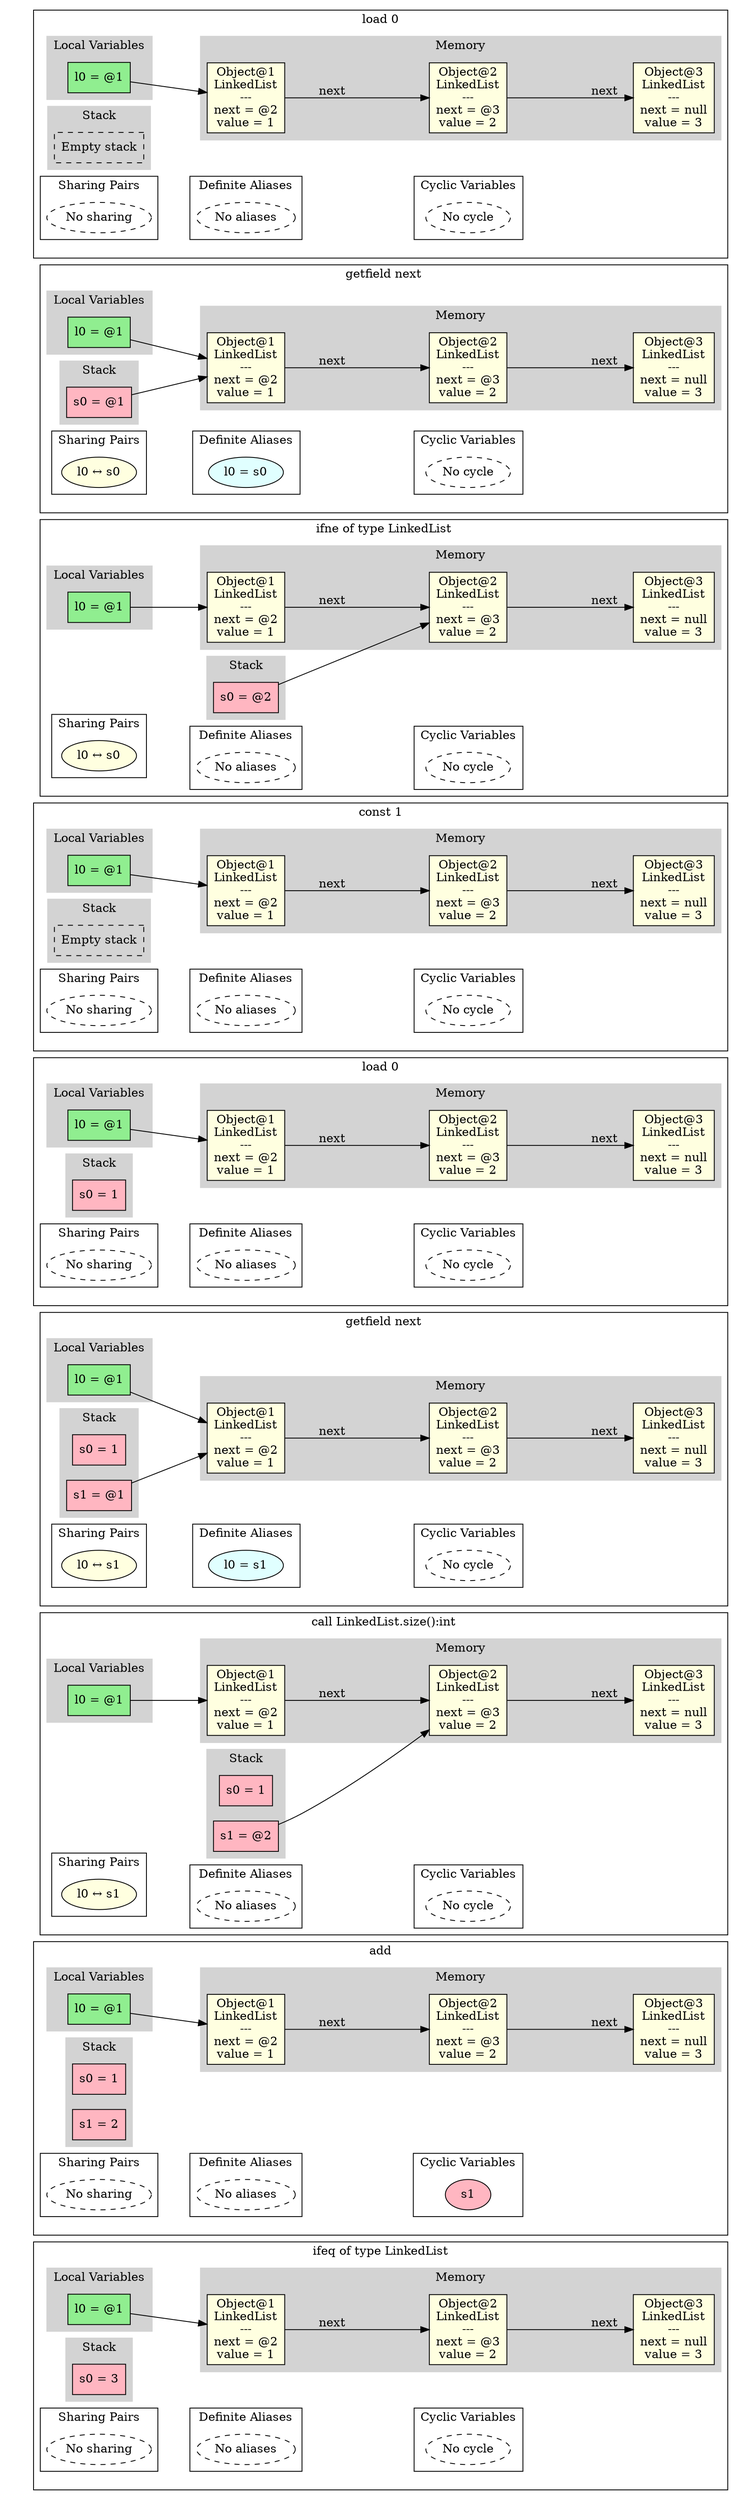 digraph MemoryGraph {
 node [shape=box, style=filled, fillcolor=lightblue];
 rankdir=LR;

 // Invisible anchor subgraph
 subgraph cluster_anchor {
 style=invis;
 anchor [style=invis, shape=point, width=0, height=0];
 }

 // Starting point for subgraph ordering
 anchor_start [style=invis, shape=point];

 anchor_519716165702577 [style=invis, shape=point];
 anchor_start -> anchor_519716165702577 [style=invis];
 anchor_start = anchor_519716165702577;

 subgraph cluster_519716165702577 {
 anchor_519716165702577 [style=invis];
 label="load 0";
 subgraph cluster_locals_519716165702577 {
 label="Local Variables";
 style=filled;
 color=lightgrey;
 node [style=filled, fillcolor=lightgreen];
 "l0_519716165702577" [label="l0 = @1"];
 }

 subgraph cluster_stack_519716165702577 {
 label="Stack";
 style=filled;
 color=lightgrey;
 node [style=filled, fillcolor=lightpink];
 "empty_stack_519716165702577" [label="Empty stack", style=dashed, fillcolor=white];
 }

 subgraph cluster_memory_519716165702577 {
 label="Memory";
 style=filled;
 color=lightgrey;
 node [style=filled, fillcolor=lightyellow];
 "obj1_519716165702577" [label="Object@1\nLinkedList\n---\nnext = @2\nvalue = 1\n"];
 "obj2_519716165702577" [label="Object@2\nLinkedList\n---\nnext = @3\nvalue = 2\n"];
 "obj3_519716165702577" [label="Object@3\nLinkedList\n---\nnext = null\nvalue = 3\n"];
 }

 "l0_519716165702577" -> "obj1_519716165702577";
 "obj1_519716165702577" -> "obj2_519716165702577" [label="next"];
 "obj2_519716165702577" -> "obj3_519716165702577" [label="next"];

 // Sharing pairs
 subgraph cluster_sharing_519716165702577 {
 label="Sharing Pairs";
 node [shape=ellipse, style=filled, fillcolor=lightyellow];
 "empty_sharing_519716165702577" [label="No sharing", style=dashed, fillcolor=white];
 }

    // Alias pairs
    subgraph cluster_aliases_519716165702577 {
      label="Definite Aliases";
      node [shape=ellipse, style=filled, fillcolor=lightcyan];
      "empty_alias_519716165702577" [label="No aliases", style=dashed, fillcolor=white];
    }

 // Cyclic variables
 subgraph cluster_cyclic_519716165702577 {
 label="Cyclic Variables";
 node [shape=ellipse];
 "empty_cyclic_519716165702577" [label="No cycle", style=dashed, fillcolor=white];
 }
 // Invisible edge for horizontal alignment
 "empty_sharing_519716165702577" -> "empty_alias_519716165702577" [style=invis, weight=10];
 // Invisible edge for horizontal alignment
 "empty_alias_519716165702577" -> "empty_cyclic_519716165702577" [style=invis, weight=10];
 }
 anchor_519716170522039 [style=invis, shape=point];
 anchor_start -> anchor_519716170522039 [style=invis];
 anchor_start = anchor_519716170522039;

 subgraph cluster_519716170522039 {
 anchor_519716170522039 [style=invis];
 label="getfield next";
 subgraph cluster_locals_519716170522039 {
 label="Local Variables";
 style=filled;
 color=lightgrey;
 node [style=filled, fillcolor=lightgreen];
 "l0_519716170522039" [label="l0 = @1"];
 }

 subgraph cluster_stack_519716170522039 {
 label="Stack";
 style=filled;
 color=lightgrey;
 node [style=filled, fillcolor=lightpink];
 "s0_519716170522039" [label="s0 = @1"];
 }

 subgraph cluster_memory_519716170522039 {
 label="Memory";
 style=filled;
 color=lightgrey;
 node [style=filled, fillcolor=lightyellow];
 "obj1_519716170522039" [label="Object@1\nLinkedList\n---\nnext = @2\nvalue = 1\n"];
 "obj2_519716170522039" [label="Object@2\nLinkedList\n---\nnext = @3\nvalue = 2\n"];
 "obj3_519716170522039" [label="Object@3\nLinkedList\n---\nnext = null\nvalue = 3\n"];
 }

 "l0_519716170522039" -> "obj1_519716170522039";
 "s0_519716170522039" -> "obj1_519716170522039";
 "obj1_519716170522039" -> "obj2_519716170522039" [label="next"];
 "obj2_519716170522039" -> "obj3_519716170522039" [label="next"];

 // Sharing pairs
 subgraph cluster_sharing_519716170522039 {
 label="Sharing Pairs";
 node [shape=ellipse, style=filled, fillcolor=lightyellow];
 "pair0_519716170522039" [label="l0 ↔ s0"];
 }

    // Alias pairs
    subgraph cluster_aliases_519716170522039 {
      label="Definite Aliases";
      node [shape=ellipse, style=filled, fillcolor=lightcyan];
      "alias0_519716170522039" [label="l0 = s0"];
    }

 // Cyclic variables
 subgraph cluster_cyclic_519716170522039 {
 label="Cyclic Variables";
 node [shape=ellipse];
 "empty_cyclic_519716170522039" [label="No cycle", style=dashed, fillcolor=white];
 }
 // Invisible edge for horizontal alignment
 "pair0_519716170522039" -> "alias0_519716170522039" [style=invis, weight=10];
 // Invisible edge for horizontal alignment
 "alias0_519716170522039" -> "empty_cyclic_519716170522039" [style=invis, weight=10];
 }
 anchor_519716171326358 [style=invis, shape=point];
 anchor_start -> anchor_519716171326358 [style=invis];
 anchor_start = anchor_519716171326358;

 subgraph cluster_519716171326358 {
 anchor_519716171326358 [style=invis];
 label="ifne of type LinkedList";
 subgraph cluster_locals_519716171326358 {
 label="Local Variables";
 style=filled;
 color=lightgrey;
 node [style=filled, fillcolor=lightgreen];
 "l0_519716171326358" [label="l0 = @1"];
 }

 subgraph cluster_stack_519716171326358 {
 label="Stack";
 style=filled;
 color=lightgrey;
 node [style=filled, fillcolor=lightpink];
 "s0_519716171326358" [label="s0 = @2"];
 }

 subgraph cluster_memory_519716171326358 {
 label="Memory";
 style=filled;
 color=lightgrey;
 node [style=filled, fillcolor=lightyellow];
 "obj1_519716171326358" [label="Object@1\nLinkedList\n---\nnext = @2\nvalue = 1\n"];
 "obj2_519716171326358" [label="Object@2\nLinkedList\n---\nnext = @3\nvalue = 2\n"];
 "obj3_519716171326358" [label="Object@3\nLinkedList\n---\nnext = null\nvalue = 3\n"];
 }

 "l0_519716171326358" -> "obj1_519716171326358";
 "s0_519716171326358" -> "obj2_519716171326358";
 "obj1_519716171326358" -> "obj2_519716171326358" [label="next"];
 "obj2_519716171326358" -> "obj3_519716171326358" [label="next"];

 // Sharing pairs
 subgraph cluster_sharing_519716171326358 {
 label="Sharing Pairs";
 node [shape=ellipse, style=filled, fillcolor=lightyellow];
 "pair0_519716171326358" [label="l0 ↔ s0"];
 }

    // Alias pairs
    subgraph cluster_aliases_519716171326358 {
      label="Definite Aliases";
      node [shape=ellipse, style=filled, fillcolor=lightcyan];
      "empty_alias_519716171326358" [label="No aliases", style=dashed, fillcolor=white];
    }

 // Cyclic variables
 subgraph cluster_cyclic_519716171326358 {
 label="Cyclic Variables";
 node [shape=ellipse];
 "empty_cyclic_519716171326358" [label="No cycle", style=dashed, fillcolor=white];
 }
 // Invisible edge for horizontal alignment
 "pair0_519716171326358" -> "empty_alias_519716171326358" [style=invis, weight=10];
 // Invisible edge for horizontal alignment
 "empty_alias_519716171326358" -> "empty_cyclic_519716171326358" [style=invis, weight=10];
 }
 anchor_519716175513038 [style=invis, shape=point];
 anchor_start -> anchor_519716175513038 [style=invis];
 anchor_start = anchor_519716175513038;

 subgraph cluster_519716175513038 {
 anchor_519716175513038 [style=invis];
 label="const 1";
 subgraph cluster_locals_519716175513038 {
 label="Local Variables";
 style=filled;
 color=lightgrey;
 node [style=filled, fillcolor=lightgreen];
 "l0_519716175513038" [label="l0 = @1"];
 }

 subgraph cluster_stack_519716175513038 {
 label="Stack";
 style=filled;
 color=lightgrey;
 node [style=filled, fillcolor=lightpink];
 "empty_stack_519716175513038" [label="Empty stack", style=dashed, fillcolor=white];
 }

 subgraph cluster_memory_519716175513038 {
 label="Memory";
 style=filled;
 color=lightgrey;
 node [style=filled, fillcolor=lightyellow];
 "obj1_519716175513038" [label="Object@1\nLinkedList\n---\nnext = @2\nvalue = 1\n"];
 "obj2_519716175513038" [label="Object@2\nLinkedList\n---\nnext = @3\nvalue = 2\n"];
 "obj3_519716175513038" [label="Object@3\nLinkedList\n---\nnext = null\nvalue = 3\n"];
 }

 "l0_519716175513038" -> "obj1_519716175513038";
 "obj1_519716175513038" -> "obj2_519716175513038" [label="next"];
 "obj2_519716175513038" -> "obj3_519716175513038" [label="next"];

 // Sharing pairs
 subgraph cluster_sharing_519716175513038 {
 label="Sharing Pairs";
 node [shape=ellipse, style=filled, fillcolor=lightyellow];
 "empty_sharing_519716175513038" [label="No sharing", style=dashed, fillcolor=white];
 }

    // Alias pairs
    subgraph cluster_aliases_519716175513038 {
      label="Definite Aliases";
      node [shape=ellipse, style=filled, fillcolor=lightcyan];
      "empty_alias_519716175513038" [label="No aliases", style=dashed, fillcolor=white];
    }

 // Cyclic variables
 subgraph cluster_cyclic_519716175513038 {
 label="Cyclic Variables";
 node [shape=ellipse];
 "empty_cyclic_519716175513038" [label="No cycle", style=dashed, fillcolor=white];
 }
 // Invisible edge for horizontal alignment
 "empty_sharing_519716175513038" -> "empty_alias_519716175513038" [style=invis, weight=10];
 // Invisible edge for horizontal alignment
 "empty_alias_519716175513038" -> "empty_cyclic_519716175513038" [style=invis, weight=10];
 }
 anchor_519716178438092 [style=invis, shape=point];
 anchor_start -> anchor_519716178438092 [style=invis];
 anchor_start = anchor_519716178438092;

 subgraph cluster_519716178438092 {
 anchor_519716178438092 [style=invis];
 label="load 0";
 subgraph cluster_locals_519716178438092 {
 label="Local Variables";
 style=filled;
 color=lightgrey;
 node [style=filled, fillcolor=lightgreen];
 "l0_519716178438092" [label="l0 = @1"];
 }

 subgraph cluster_stack_519716178438092 {
 label="Stack";
 style=filled;
 color=lightgrey;
 node [style=filled, fillcolor=lightpink];
 "s0_519716178438092" [label="s0 = 1"];
 }

 subgraph cluster_memory_519716178438092 {
 label="Memory";
 style=filled;
 color=lightgrey;
 node [style=filled, fillcolor=lightyellow];
 "obj1_519716178438092" [label="Object@1\nLinkedList\n---\nnext = @2\nvalue = 1\n"];
 "obj2_519716178438092" [label="Object@2\nLinkedList\n---\nnext = @3\nvalue = 2\n"];
 "obj3_519716178438092" [label="Object@3\nLinkedList\n---\nnext = null\nvalue = 3\n"];
 }

 "l0_519716178438092" -> "obj1_519716178438092";
 "obj1_519716178438092" -> "obj2_519716178438092" [label="next"];
 "obj2_519716178438092" -> "obj3_519716178438092" [label="next"];

 // Sharing pairs
 subgraph cluster_sharing_519716178438092 {
 label="Sharing Pairs";
 node [shape=ellipse, style=filled, fillcolor=lightyellow];
 "empty_sharing_519716178438092" [label="No sharing", style=dashed, fillcolor=white];
 }

    // Alias pairs
    subgraph cluster_aliases_519716178438092 {
      label="Definite Aliases";
      node [shape=ellipse, style=filled, fillcolor=lightcyan];
      "empty_alias_519716178438092" [label="No aliases", style=dashed, fillcolor=white];
    }

 // Cyclic variables
 subgraph cluster_cyclic_519716178438092 {
 label="Cyclic Variables";
 node [shape=ellipse];
 "empty_cyclic_519716178438092" [label="No cycle", style=dashed, fillcolor=white];
 }
 // Invisible edge for horizontal alignment
 "empty_sharing_519716178438092" -> "empty_alias_519716178438092" [style=invis, weight=10];
 // Invisible edge for horizontal alignment
 "empty_alias_519716178438092" -> "empty_cyclic_519716178438092" [style=invis, weight=10];
 }
 anchor_519716190259492 [style=invis, shape=point];
 anchor_start -> anchor_519716190259492 [style=invis];
 anchor_start = anchor_519716190259492;

 subgraph cluster_519716190259492 {
 anchor_519716190259492 [style=invis];
 label="getfield next";
 subgraph cluster_locals_519716190259492 {
 label="Local Variables";
 style=filled;
 color=lightgrey;
 node [style=filled, fillcolor=lightgreen];
 "l0_519716190259492" [label="l0 = @1"];
 }

 subgraph cluster_stack_519716190259492 {
 label="Stack";
 style=filled;
 color=lightgrey;
 node [style=filled, fillcolor=lightpink];
 "s0_519716190259492" [label="s0 = 1"];
 "s1_519716190259492" [label="s1 = @1"];
 }

 subgraph cluster_memory_519716190259492 {
 label="Memory";
 style=filled;
 color=lightgrey;
 node [style=filled, fillcolor=lightyellow];
 "obj1_519716190259492" [label="Object@1\nLinkedList\n---\nnext = @2\nvalue = 1\n"];
 "obj2_519716190259492" [label="Object@2\nLinkedList\n---\nnext = @3\nvalue = 2\n"];
 "obj3_519716190259492" [label="Object@3\nLinkedList\n---\nnext = null\nvalue = 3\n"];
 }

 "l0_519716190259492" -> "obj1_519716190259492";
 "s1_519716190259492" -> "obj1_519716190259492";
 "obj1_519716190259492" -> "obj2_519716190259492" [label="next"];
 "obj2_519716190259492" -> "obj3_519716190259492" [label="next"];

 // Sharing pairs
 subgraph cluster_sharing_519716190259492 {
 label="Sharing Pairs";
 node [shape=ellipse, style=filled, fillcolor=lightyellow];
 "pair0_519716190259492" [label="l0 ↔ s1"];
 }

    // Alias pairs
    subgraph cluster_aliases_519716190259492 {
      label="Definite Aliases";
      node [shape=ellipse, style=filled, fillcolor=lightcyan];
      "alias0_519716190259492" [label="l0 = s1"];
    }

 // Cyclic variables
 subgraph cluster_cyclic_519716190259492 {
 label="Cyclic Variables";
 node [shape=ellipse];
 "empty_cyclic_519716190259492" [label="No cycle", style=dashed, fillcolor=white];
 }
 // Invisible edge for horizontal alignment
 "pair0_519716190259492" -> "alias0_519716190259492" [style=invis, weight=10];
 // Invisible edge for horizontal alignment
 "alias0_519716190259492" -> "empty_cyclic_519716190259492" [style=invis, weight=10];
 }
 anchor_519716211018895 [style=invis, shape=point];
 anchor_start -> anchor_519716211018895 [style=invis];
 anchor_start = anchor_519716211018895;

 subgraph cluster_519716211018895 {
 anchor_519716211018895 [style=invis];
 label="call LinkedList.size():int";
 subgraph cluster_locals_519716211018895 {
 label="Local Variables";
 style=filled;
 color=lightgrey;
 node [style=filled, fillcolor=lightgreen];
 "l0_519716211018895" [label="l0 = @1"];
 }

 subgraph cluster_stack_519716211018895 {
 label="Stack";
 style=filled;
 color=lightgrey;
 node [style=filled, fillcolor=lightpink];
 "s0_519716211018895" [label="s0 = 1"];
 "s1_519716211018895" [label="s1 = @2"];
 }

 subgraph cluster_memory_519716211018895 {
 label="Memory";
 style=filled;
 color=lightgrey;
 node [style=filled, fillcolor=lightyellow];
 "obj1_519716211018895" [label="Object@1\nLinkedList\n---\nnext = @2\nvalue = 1\n"];
 "obj2_519716211018895" [label="Object@2\nLinkedList\n---\nnext = @3\nvalue = 2\n"];
 "obj3_519716211018895" [label="Object@3\nLinkedList\n---\nnext = null\nvalue = 3\n"];
 }

 "l0_519716211018895" -> "obj1_519716211018895";
 "s1_519716211018895" -> "obj2_519716211018895";
 "obj1_519716211018895" -> "obj2_519716211018895" [label="next"];
 "obj2_519716211018895" -> "obj3_519716211018895" [label="next"];

 // Sharing pairs
 subgraph cluster_sharing_519716211018895 {
 label="Sharing Pairs";
 node [shape=ellipse, style=filled, fillcolor=lightyellow];
 "pair0_519716211018895" [label="l0 ↔ s1"];
 }

    // Alias pairs
    subgraph cluster_aliases_519716211018895 {
      label="Definite Aliases";
      node [shape=ellipse, style=filled, fillcolor=lightcyan];
      "empty_alias_519716211018895" [label="No aliases", style=dashed, fillcolor=white];
    }

 // Cyclic variables
 subgraph cluster_cyclic_519716211018895 {
 label="Cyclic Variables";
 node [shape=ellipse];
 "empty_cyclic_519716211018895" [label="No cycle", style=dashed, fillcolor=white];
 }
 // Invisible edge for horizontal alignment
 "pair0_519716211018895" -> "empty_alias_519716211018895" [style=invis, weight=10];
 // Invisible edge for horizontal alignment
 "empty_alias_519716211018895" -> "empty_cyclic_519716211018895" [style=invis, weight=10];
 }
 anchor_519716212034387 [style=invis, shape=point];
 anchor_start -> anchor_519716212034387 [style=invis];
 anchor_start = anchor_519716212034387;

 subgraph cluster_519716212034387 {
 anchor_519716212034387 [style=invis];
 label="add";
 subgraph cluster_locals_519716212034387 {
 label="Local Variables";
 style=filled;
 color=lightgrey;
 node [style=filled, fillcolor=lightgreen];
 "l0_519716212034387" [label="l0 = @1"];
 }

 subgraph cluster_stack_519716212034387 {
 label="Stack";
 style=filled;
 color=lightgrey;
 node [style=filled, fillcolor=lightpink];
 "s0_519716212034387" [label="s0 = 1"];
 "s1_519716212034387" [label="s1 = 2"];
 }

 subgraph cluster_memory_519716212034387 {
 label="Memory";
 style=filled;
 color=lightgrey;
 node [style=filled, fillcolor=lightyellow];
 "obj1_519716212034387" [label="Object@1\nLinkedList\n---\nnext = @2\nvalue = 1\n"];
 "obj2_519716212034387" [label="Object@2\nLinkedList\n---\nnext = @3\nvalue = 2\n"];
 "obj3_519716212034387" [label="Object@3\nLinkedList\n---\nnext = null\nvalue = 3\n"];
 }

 "l0_519716212034387" -> "obj1_519716212034387";
 "obj1_519716212034387" -> "obj2_519716212034387" [label="next"];
 "obj2_519716212034387" -> "obj3_519716212034387" [label="next"];

 // Sharing pairs
 subgraph cluster_sharing_519716212034387 {
 label="Sharing Pairs";
 node [shape=ellipse, style=filled, fillcolor=lightyellow];
 "empty_sharing_519716212034387" [label="No sharing", style=dashed, fillcolor=white];
 }

    // Alias pairs
    subgraph cluster_aliases_519716212034387 {
      label="Definite Aliases";
      node [shape=ellipse, style=filled, fillcolor=lightcyan];
      "empty_alias_519716212034387" [label="No aliases", style=dashed, fillcolor=white];
    }

 // Cyclic variables
 subgraph cluster_cyclic_519716212034387 {
 label="Cyclic Variables";
 node [shape=ellipse];
 "cyclic0_519716212034387" [label="s1", style=filled, fillcolor=lightpink];
 }
 // Invisible edge for horizontal alignment
 "empty_sharing_519716212034387" -> "empty_alias_519716212034387" [style=invis, weight=10];
 // Invisible edge for horizontal alignment
 "empty_alias_519716212034387" -> "cyclic0_519716212034387" [style=invis, weight=10];
 }
 anchor_519716212989769 [style=invis, shape=point];
 anchor_start -> anchor_519716212989769 [style=invis];
 anchor_start = anchor_519716212989769;

 subgraph cluster_519716212989769 {
 anchor_519716212989769 [style=invis];
 label="ifeq of type LinkedList";
 subgraph cluster_locals_519716212989769 {
 label="Local Variables";
 style=filled;
 color=lightgrey;
 node [style=filled, fillcolor=lightgreen];
 "l0_519716212989769" [label="l0 = @1"];
 }

 subgraph cluster_stack_519716212989769 {
 label="Stack";
 style=filled;
 color=lightgrey;
 node [style=filled, fillcolor=lightpink];
 "s0_519716212989769" [label="s0 = 3"];
 }

 subgraph cluster_memory_519716212989769 {
 label="Memory";
 style=filled;
 color=lightgrey;
 node [style=filled, fillcolor=lightyellow];
 "obj1_519716212989769" [label="Object@1\nLinkedList\n---\nnext = @2\nvalue = 1\n"];
 "obj2_519716212989769" [label="Object@2\nLinkedList\n---\nnext = @3\nvalue = 2\n"];
 "obj3_519716212989769" [label="Object@3\nLinkedList\n---\nnext = null\nvalue = 3\n"];
 }

 "l0_519716212989769" -> "obj1_519716212989769";
 "obj1_519716212989769" -> "obj2_519716212989769" [label="next"];
 "obj2_519716212989769" -> "obj3_519716212989769" [label="next"];

 // Sharing pairs
 subgraph cluster_sharing_519716212989769 {
 label="Sharing Pairs";
 node [shape=ellipse, style=filled, fillcolor=lightyellow];
 "empty_sharing_519716212989769" [label="No sharing", style=dashed, fillcolor=white];
 }

    // Alias pairs
    subgraph cluster_aliases_519716212989769 {
      label="Definite Aliases";
      node [shape=ellipse, style=filled, fillcolor=lightcyan];
      "empty_alias_519716212989769" [label="No aliases", style=dashed, fillcolor=white];
    }

 // Cyclic variables
 subgraph cluster_cyclic_519716212989769 {
 label="Cyclic Variables";
 node [shape=ellipse];
 "empty_cyclic_519716212989769" [label="No cycle", style=dashed, fillcolor=white];
 }
 // Invisible edge for horizontal alignment
 "empty_sharing_519716212989769" -> "empty_alias_519716212989769" [style=invis, weight=10];
 // Invisible edge for horizontal alignment
 "empty_alias_519716212989769" -> "empty_cyclic_519716212989769" [style=invis, weight=10];
 }
}

